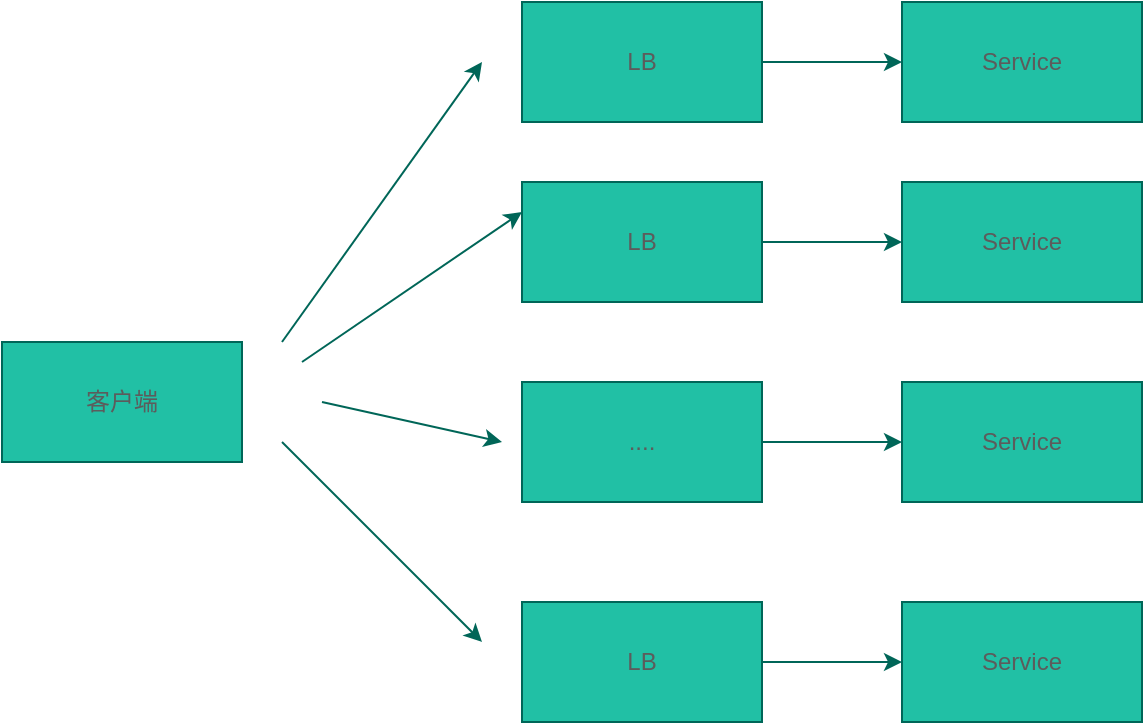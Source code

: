 <mxfile version="15.9.1" type="github"><diagram id="22FKP6KQugCDwFqPVE4c" name="Page-1"><mxGraphModel dx="1422" dy="752" grid="1" gridSize="10" guides="1" tooltips="1" connect="1" arrows="1" fold="1" page="1" pageScale="1" pageWidth="827" pageHeight="1169" math="0" shadow="0"><root><mxCell id="0"/><mxCell id="1" parent="0"/><mxCell id="9DPq8rf8oaVmSHOC2bmu-1" value="客户端" style="rounded=0;whiteSpace=wrap;html=1;fillColor=#21C0A5;strokeColor=#006658;fontColor=#5C5C5C;" parent="1" vertex="1"><mxGeometry x="70" y="330" width="120" height="60" as="geometry"/></mxCell><mxCell id="9DPq8rf8oaVmSHOC2bmu-15" style="edgeStyle=orthogonalEdgeStyle;rounded=0;orthogonalLoop=1;jettySize=auto;html=1;exitX=1;exitY=0.5;exitDx=0;exitDy=0;entryX=0;entryY=0.5;entryDx=0;entryDy=0;strokeColor=#006658;fontColor=#5C5C5C;" parent="1" source="9DPq8rf8oaVmSHOC2bmu-2" target="9DPq8rf8oaVmSHOC2bmu-11" edge="1"><mxGeometry relative="1" as="geometry"/></mxCell><mxCell id="9DPq8rf8oaVmSHOC2bmu-2" value="LB" style="rounded=0;whiteSpace=wrap;html=1;fillColor=#21C0A5;strokeColor=#006658;fontColor=#5C5C5C;" parent="1" vertex="1"><mxGeometry x="330" y="160" width="120" height="60" as="geometry"/></mxCell><mxCell id="9DPq8rf8oaVmSHOC2bmu-18" style="edgeStyle=orthogonalEdgeStyle;rounded=0;orthogonalLoop=1;jettySize=auto;html=1;exitX=1;exitY=0.5;exitDx=0;exitDy=0;entryX=0;entryY=0.5;entryDx=0;entryDy=0;strokeColor=#006658;fontColor=#5C5C5C;" parent="1" source="9DPq8rf8oaVmSHOC2bmu-3" target="9DPq8rf8oaVmSHOC2bmu-10" edge="1"><mxGeometry relative="1" as="geometry"/></mxCell><mxCell id="9DPq8rf8oaVmSHOC2bmu-3" value="LB" style="rounded=0;whiteSpace=wrap;html=1;fillColor=#21C0A5;strokeColor=#006658;fontColor=#5C5C5C;" parent="1" vertex="1"><mxGeometry x="330" y="250" width="120" height="60" as="geometry"/></mxCell><mxCell id="9DPq8rf8oaVmSHOC2bmu-20" style="edgeStyle=orthogonalEdgeStyle;rounded=0;orthogonalLoop=1;jettySize=auto;html=1;exitX=1;exitY=0.5;exitDx=0;exitDy=0;entryX=0;entryY=0.5;entryDx=0;entryDy=0;strokeColor=#006658;fontColor=#5C5C5C;" parent="1" source="9DPq8rf8oaVmSHOC2bmu-4" target="9DPq8rf8oaVmSHOC2bmu-12" edge="1"><mxGeometry relative="1" as="geometry"/></mxCell><mxCell id="9DPq8rf8oaVmSHOC2bmu-4" value="...." style="rounded=0;whiteSpace=wrap;html=1;fillColor=#21C0A5;strokeColor=#006658;fontColor=#5C5C5C;" parent="1" vertex="1"><mxGeometry x="330" y="350" width="120" height="60" as="geometry"/></mxCell><mxCell id="9DPq8rf8oaVmSHOC2bmu-21" value="" style="edgeStyle=orthogonalEdgeStyle;rounded=0;orthogonalLoop=1;jettySize=auto;html=1;strokeColor=#006658;fontColor=#5C5C5C;" parent="1" source="9DPq8rf8oaVmSHOC2bmu-5" target="9DPq8rf8oaVmSHOC2bmu-13" edge="1"><mxGeometry relative="1" as="geometry"/></mxCell><mxCell id="9DPq8rf8oaVmSHOC2bmu-5" value="LB" style="rounded=0;whiteSpace=wrap;html=1;fillColor=#21C0A5;strokeColor=#006658;fontColor=#5C5C5C;" parent="1" vertex="1"><mxGeometry x="330" y="460" width="120" height="60" as="geometry"/></mxCell><mxCell id="9DPq8rf8oaVmSHOC2bmu-6" value="" style="endArrow=classic;html=1;rounded=0;strokeColor=#006658;fontColor=#5C5C5C;" parent="1" edge="1"><mxGeometry width="50" height="50" relative="1" as="geometry"><mxPoint x="210" y="330" as="sourcePoint"/><mxPoint x="310" y="190" as="targetPoint"/><Array as="points"/></mxGeometry></mxCell><mxCell id="9DPq8rf8oaVmSHOC2bmu-7" value="" style="endArrow=classic;html=1;rounded=0;entryX=0;entryY=0.25;entryDx=0;entryDy=0;strokeColor=#006658;fontColor=#5C5C5C;" parent="1" target="9DPq8rf8oaVmSHOC2bmu-3" edge="1"><mxGeometry width="50" height="50" relative="1" as="geometry"><mxPoint x="220" y="340" as="sourcePoint"/><mxPoint x="320" y="200" as="targetPoint"/><Array as="points"/></mxGeometry></mxCell><mxCell id="9DPq8rf8oaVmSHOC2bmu-8" value="" style="endArrow=classic;html=1;rounded=0;strokeColor=#006658;fontColor=#5C5C5C;" parent="1" edge="1"><mxGeometry width="50" height="50" relative="1" as="geometry"><mxPoint x="230" y="360" as="sourcePoint"/><mxPoint x="320" y="380" as="targetPoint"/><Array as="points"/></mxGeometry></mxCell><mxCell id="9DPq8rf8oaVmSHOC2bmu-9" value="" style="endArrow=classic;html=1;rounded=0;strokeColor=#006658;fontColor=#5C5C5C;" parent="1" edge="1"><mxGeometry width="50" height="50" relative="1" as="geometry"><mxPoint x="210" y="380" as="sourcePoint"/><mxPoint x="310" y="480" as="targetPoint"/><Array as="points"/></mxGeometry></mxCell><mxCell id="9DPq8rf8oaVmSHOC2bmu-10" value="Service" style="rounded=0;whiteSpace=wrap;html=1;fillColor=#21C0A5;strokeColor=#006658;fontColor=#5C5C5C;" parent="1" vertex="1"><mxGeometry x="520" y="250" width="120" height="60" as="geometry"/></mxCell><mxCell id="9DPq8rf8oaVmSHOC2bmu-11" value="Service" style="rounded=0;whiteSpace=wrap;html=1;fillColor=#21C0A5;strokeColor=#006658;fontColor=#5C5C5C;" parent="1" vertex="1"><mxGeometry x="520" y="160" width="120" height="60" as="geometry"/></mxCell><mxCell id="9DPq8rf8oaVmSHOC2bmu-12" value="Service" style="rounded=0;whiteSpace=wrap;html=1;fillColor=#21C0A5;strokeColor=#006658;fontColor=#5C5C5C;" parent="1" vertex="1"><mxGeometry x="520" y="350" width="120" height="60" as="geometry"/></mxCell><mxCell id="9DPq8rf8oaVmSHOC2bmu-13" value="Service" style="rounded=0;whiteSpace=wrap;html=1;fillColor=#21C0A5;strokeColor=#006658;fontColor=#5C5C5C;" parent="1" vertex="1"><mxGeometry x="520" y="460" width="120" height="60" as="geometry"/></mxCell></root></mxGraphModel></diagram></mxfile>